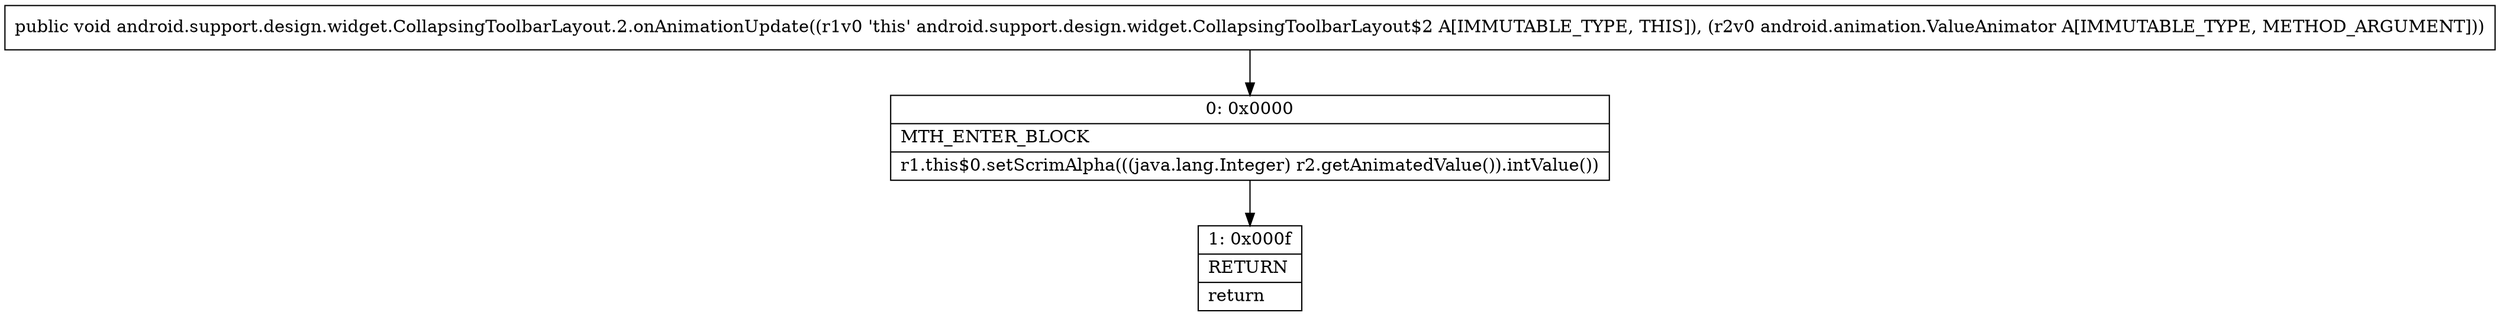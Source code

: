 digraph "CFG forandroid.support.design.widget.CollapsingToolbarLayout.2.onAnimationUpdate(Landroid\/animation\/ValueAnimator;)V" {
Node_0 [shape=record,label="{0\:\ 0x0000|MTH_ENTER_BLOCK\l|r1.this$0.setScrimAlpha(((java.lang.Integer) r2.getAnimatedValue()).intValue())\l}"];
Node_1 [shape=record,label="{1\:\ 0x000f|RETURN\l|return\l}"];
MethodNode[shape=record,label="{public void android.support.design.widget.CollapsingToolbarLayout.2.onAnimationUpdate((r1v0 'this' android.support.design.widget.CollapsingToolbarLayout$2 A[IMMUTABLE_TYPE, THIS]), (r2v0 android.animation.ValueAnimator A[IMMUTABLE_TYPE, METHOD_ARGUMENT])) }"];
MethodNode -> Node_0;
Node_0 -> Node_1;
}

